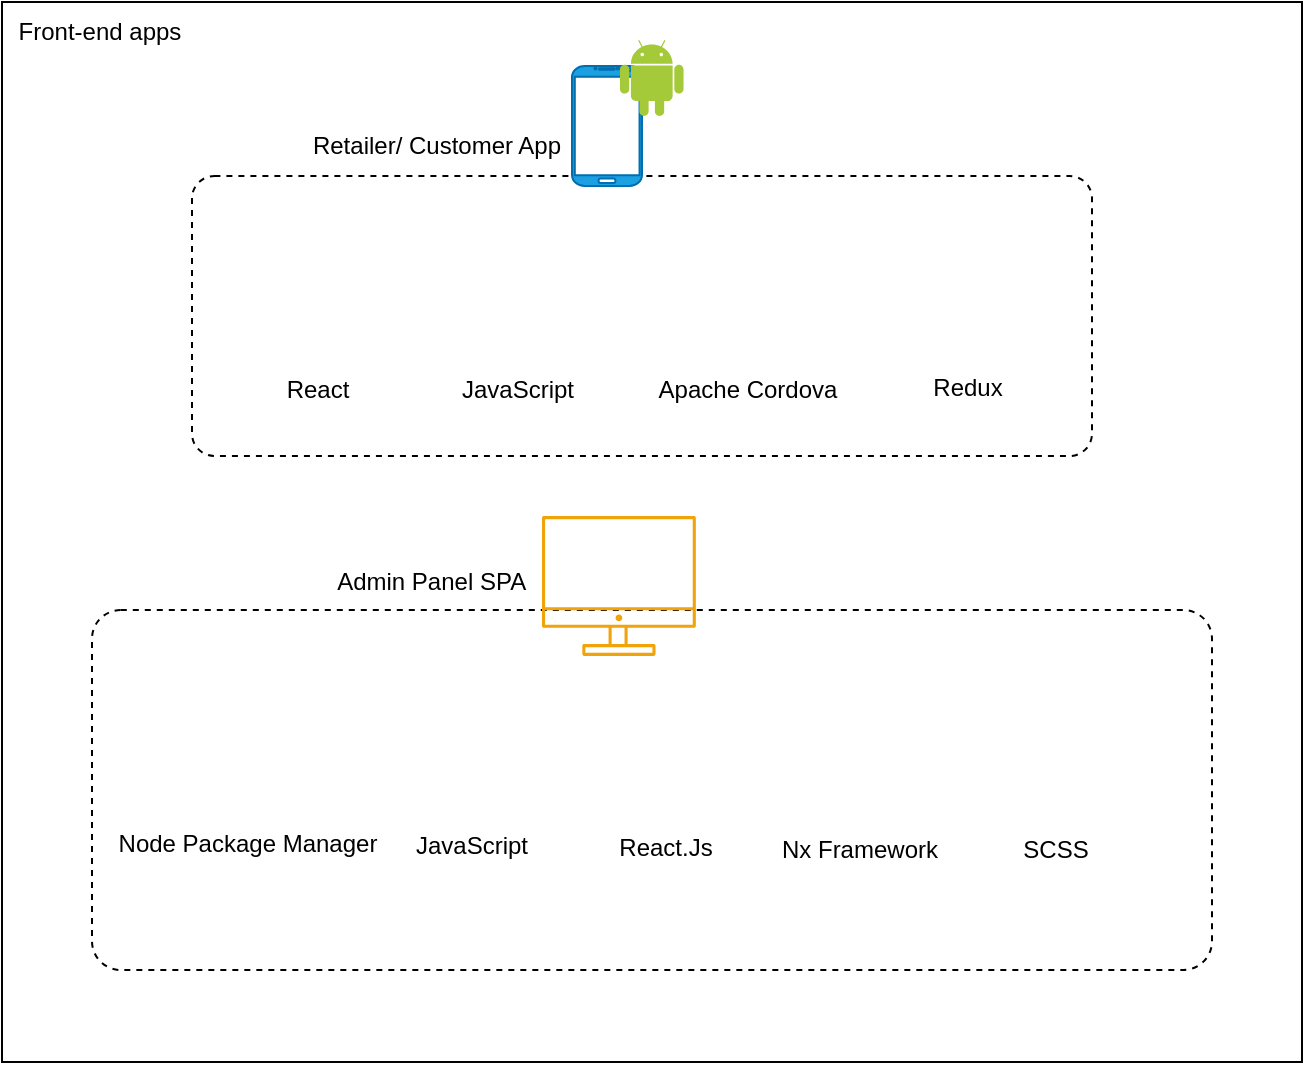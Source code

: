 <mxfile version="21.5.2" type="github">
  <diagram name="Page-1" id="ZvFrD7qEp3GO8TMWyem1">
    <mxGraphModel dx="1434" dy="684" grid="1" gridSize="10" guides="1" tooltips="1" connect="1" arrows="1" fold="1" page="1" pageScale="1" pageWidth="850" pageHeight="1100" math="0" shadow="0">
      <root>
        <mxCell id="0" />
        <mxCell id="1" parent="0" />
        <mxCell id="_29mUptUSwZzpm6hVwqz-2" value="" style="rounded=0;whiteSpace=wrap;html=1;" vertex="1" parent="1">
          <mxGeometry x="100" y="160" width="650" height="530" as="geometry" />
        </mxCell>
        <mxCell id="_29mUptUSwZzpm6hVwqz-3" value="Front-end apps" style="text;html=1;strokeColor=none;fillColor=none;align=center;verticalAlign=middle;whiteSpace=wrap;rounded=0;" vertex="1" parent="1">
          <mxGeometry x="99" y="160" width="100" height="30" as="geometry" />
        </mxCell>
        <mxCell id="_29mUptUSwZzpm6hVwqz-4" value="" style="rounded=1;whiteSpace=wrap;html=1;dashed=1;arcSize=8;" vertex="1" parent="1">
          <mxGeometry x="195" y="247" width="450" height="140" as="geometry" />
        </mxCell>
        <mxCell id="_29mUptUSwZzpm6hVwqz-7" value="" style="shape=image;html=1;verticalAlign=top;verticalLabelPosition=bottom;labelBackgroundColor=#ffffff;imageAspect=0;aspect=fixed;image=https://cdn1.iconfinder.com/data/icons/unicons-line-vol-5/24/react-128.png" vertex="1" parent="1">
          <mxGeometry x="222.5" y="277" width="70" height="70" as="geometry" />
        </mxCell>
        <mxCell id="_29mUptUSwZzpm6hVwqz-8" value="React" style="text;html=1;strokeColor=none;fillColor=none;align=center;verticalAlign=middle;whiteSpace=wrap;rounded=0;" vertex="1" parent="1">
          <mxGeometry x="207.5" y="339" width="100" height="30" as="geometry" />
        </mxCell>
        <mxCell id="_29mUptUSwZzpm6hVwqz-12" value="" style="shape=image;imageAspect=0;aspect=fixed;verticalLabelPosition=bottom;verticalAlign=top;image=https://cdn-icons-png.flaticon.com/512/5968/5968292.png;" vertex="1" parent="1">
          <mxGeometry x="330" y="282" width="55" height="55" as="geometry" />
        </mxCell>
        <mxCell id="_29mUptUSwZzpm6hVwqz-13" value="JavaScript" style="text;html=1;strokeColor=none;fillColor=none;align=center;verticalAlign=middle;whiteSpace=wrap;rounded=0;" vertex="1" parent="1">
          <mxGeometry x="307.5" y="339" width="100" height="30" as="geometry" />
        </mxCell>
        <mxCell id="_29mUptUSwZzpm6hVwqz-14" value="" style="shape=image;imageAspect=0;aspect=fixed;verticalLabelPosition=bottom;verticalAlign=top;image=https://cordova.apache.org/static/img/cordova_bot.png;" vertex="1" parent="1">
          <mxGeometry x="439.16" y="277" width="66.67" height="75" as="geometry" />
        </mxCell>
        <mxCell id="_29mUptUSwZzpm6hVwqz-15" value="Apache Cordova" style="text;html=1;strokeColor=none;fillColor=none;align=center;verticalAlign=middle;whiteSpace=wrap;rounded=0;" vertex="1" parent="1">
          <mxGeometry x="422.5" y="339" width="100" height="30" as="geometry" />
        </mxCell>
        <mxCell id="_29mUptUSwZzpm6hVwqz-18" value="" style="shape=image;imageAspect=0;aspect=fixed;verticalLabelPosition=bottom;verticalAlign=top;image=https://cdn.worldvectorlogo.com/logos/redux.svg;" vertex="1" parent="1">
          <mxGeometry x="552.81" y="277" width="62.91" height="60" as="geometry" />
        </mxCell>
        <mxCell id="_29mUptUSwZzpm6hVwqz-19" value="Redux" style="text;html=1;strokeColor=none;fillColor=none;align=center;verticalAlign=middle;whiteSpace=wrap;rounded=0;" vertex="1" parent="1">
          <mxGeometry x="532.5" y="337" width="100" height="32" as="geometry" />
        </mxCell>
        <mxCell id="_29mUptUSwZzpm6hVwqz-20" value="" style="verticalLabelPosition=bottom;verticalAlign=top;html=1;shadow=0;dashed=0;strokeWidth=1;shape=mxgraph.android.phone2;strokeColor=#006EAF;fillColor=#1ba1e2;fontColor=#ffffff;noLabel=0;overflow=visible;fixDash=0;container=0;collapsible=0;cloneable=1;deletable=1;" vertex="1" parent="1">
          <mxGeometry x="385" y="192" width="35" height="60" as="geometry" />
        </mxCell>
        <mxCell id="_29mUptUSwZzpm6hVwqz-21" value="" style="rounded=1;whiteSpace=wrap;html=1;dashed=1;arcSize=8;" vertex="1" parent="1">
          <mxGeometry x="145" y="464" width="560" height="180" as="geometry" />
        </mxCell>
        <mxCell id="_29mUptUSwZzpm6hVwqz-22" value="" style="shape=image;imageAspect=0;aspect=fixed;verticalLabelPosition=bottom;verticalAlign=top;image=https://upload.wikimedia.org/wikipedia/commons/thumb/a/a7/React-icon.svg/2300px-React-icon.svg.png;" vertex="1" parent="1">
          <mxGeometry x="400" y="511.09" width="63.76" height="55.41" as="geometry" />
        </mxCell>
        <mxCell id="_29mUptUSwZzpm6hVwqz-23" value="" style="shape=image;imageAspect=0;aspect=fixed;verticalLabelPosition=bottom;verticalAlign=top;image=https://upload.wikimedia.org/wikipedia/commons/thumb/d/db/Npm-logo.svg/2560px-Npm-logo.svg.png;" vertex="1" parent="1">
          <mxGeometry x="160" y="527.5" width="102.97" height="40" as="geometry" />
        </mxCell>
        <mxCell id="_29mUptUSwZzpm6hVwqz-24" value="" style="shape=image;imageAspect=0;aspect=fixed;verticalLabelPosition=bottom;verticalAlign=top;image=https://cdn-icons-png.flaticon.com/512/5968/5968292.png;" vertex="1" parent="1">
          <mxGeometry x="307.16" y="509.5" width="55" height="55" as="geometry" />
        </mxCell>
        <mxCell id="_29mUptUSwZzpm6hVwqz-25" value="JavaScript" style="text;html=1;strokeColor=none;fillColor=none;align=center;verticalAlign=middle;whiteSpace=wrap;rounded=0;" vertex="1" parent="1">
          <mxGeometry x="284.66" y="566.5" width="100" height="30" as="geometry" />
        </mxCell>
        <mxCell id="_29mUptUSwZzpm6hVwqz-26" value="" style="shape=image;imageAspect=0;aspect=fixed;verticalLabelPosition=bottom;verticalAlign=top;image=https://icons-for-free.com/iconfiles/svg/0/Nx-1324888747599639247.svg;" vertex="1" parent="1">
          <mxGeometry x="490.83" y="497" width="80" height="80" as="geometry" />
        </mxCell>
        <mxCell id="_29mUptUSwZzpm6hVwqz-27" value="" style="shape=image;imageAspect=0;aspect=fixed;verticalLabelPosition=bottom;verticalAlign=top;image=https://user-images.githubusercontent.com/43313420/105893154-0afe1180-6013-11eb-941d-19a96ebe3c0b.png;" vertex="1" parent="1">
          <mxGeometry x="530" y="614" width="136.84" height="20" as="geometry" />
        </mxCell>
        <mxCell id="_29mUptUSwZzpm6hVwqz-29" value="" style="shape=image;imageAspect=0;aspect=fixed;verticalLabelPosition=bottom;verticalAlign=top;image=https://d4.alternativeto.net/fQgCTebKFpVyA7YIb-a2NNrS9cRdTslJvfPgdRX4R34/rs:fill:280:280:0/g:ce:0:0/YWJzOi8vZGlzdC9pY29ucy9zYXNzXzc4ODkwLnBuZw.png;" vertex="1" parent="1">
          <mxGeometry x="599.34" y="508.3" width="56.2" height="56.2" as="geometry" />
        </mxCell>
        <mxCell id="_29mUptUSwZzpm6hVwqz-32" value="Node Package Manager" style="text;html=1;strokeColor=none;fillColor=none;align=center;verticalAlign=middle;whiteSpace=wrap;rounded=0;" vertex="1" parent="1">
          <mxGeometry x="152.5" y="565.5" width="140" height="30" as="geometry" />
        </mxCell>
        <mxCell id="_29mUptUSwZzpm6hVwqz-33" value="React.Js" style="text;html=1;strokeColor=none;fillColor=none;align=center;verticalAlign=middle;whiteSpace=wrap;rounded=0;" vertex="1" parent="1">
          <mxGeometry x="381.88" y="567.5" width="100" height="30" as="geometry" />
        </mxCell>
        <mxCell id="_29mUptUSwZzpm6hVwqz-34" value="Nx Framework" style="text;html=1;strokeColor=none;fillColor=none;align=center;verticalAlign=middle;whiteSpace=wrap;rounded=0;" vertex="1" parent="1">
          <mxGeometry x="478.83" y="568.5" width="100" height="30" as="geometry" />
        </mxCell>
        <mxCell id="_29mUptUSwZzpm6hVwqz-35" value="SCSS" style="text;html=1;strokeColor=none;fillColor=none;align=center;verticalAlign=middle;whiteSpace=wrap;rounded=0;" vertex="1" parent="1">
          <mxGeometry x="577.44" y="568.5" width="100" height="30" as="geometry" />
        </mxCell>
        <mxCell id="_29mUptUSwZzpm6hVwqz-36" value="" style="sketch=0;outlineConnect=0;fontColor=#000000;strokeColor=#BD7000;fillColor=#f0a30a;dashed=0;verticalLabelPosition=bottom;verticalAlign=top;align=center;html=1;fontSize=12;fontStyle=0;aspect=fixed;shape=mxgraph.aws4.illustration_desktop;pointerEvents=1" vertex="1" parent="1">
          <mxGeometry x="370" y="417" width="76.92" height="70" as="geometry" />
        </mxCell>
        <mxCell id="_29mUptUSwZzpm6hVwqz-37" value="Retailer/ Customer App" style="text;html=1;strokeColor=none;fillColor=none;align=center;verticalAlign=middle;whiteSpace=wrap;rounded=0;" vertex="1" parent="1">
          <mxGeometry x="250" y="217" width="135" height="30" as="geometry" />
        </mxCell>
        <mxCell id="_29mUptUSwZzpm6hVwqz-38" value="Admin Panel SPA&amp;nbsp;" style="text;html=1;strokeColor=none;fillColor=none;align=center;verticalAlign=middle;whiteSpace=wrap;rounded=0;" vertex="1" parent="1">
          <mxGeometry x="249" y="434.5" width="135" height="30" as="geometry" />
        </mxCell>
        <mxCell id="_29mUptUSwZzpm6hVwqz-39" value="" style="dashed=0;outlineConnect=0;html=1;align=center;labelPosition=center;verticalLabelPosition=bottom;verticalAlign=top;shape=mxgraph.weblogos.android;fillColor=#A4CA39;strokeColor=none" vertex="1" parent="1">
          <mxGeometry x="409" y="179" width="31.77" height="38" as="geometry" />
        </mxCell>
        <mxCell id="_29mUptUSwZzpm6hVwqz-41" value="" style="shape=image;imageAspect=0;aspect=fixed;verticalLabelPosition=bottom;verticalAlign=top;image=https://cdn3.iconfinder.com/data/icons/social-media-logos-glyph/2048/5315_-_Apple-512.png;" vertex="1" parent="1">
          <mxGeometry x="435.16" y="173.5" width="47" height="47" as="geometry" />
        </mxCell>
      </root>
    </mxGraphModel>
  </diagram>
</mxfile>
